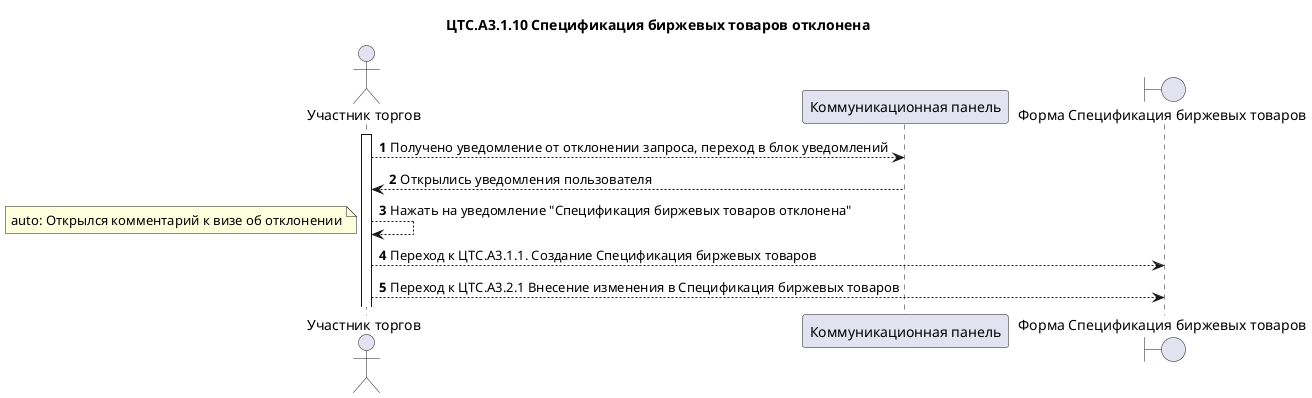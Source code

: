 @startuml "ЦТС.А3.1 Допуск товара к торгам"
title "ЦТС.А3.1.10 Спецификация биржевых товаров отклонена"
actor "Участник торгов" as User
participant "Коммуникационная панель" as CommunicationPanel
boundary "Форма Спецификация биржевых товаров" as SpecificationForm

autonumber

activate User
User-->CommunicationPanel: Получено уведомление от отклонении запроса, переход в блок уведомлений

CommunicationPanel-->User: Открылись уведомления пользователя
User-->User: Нажать на уведомление "Спецификация биржевых товаров отклонена"

note left
  auto: Открылся комментарий к визе об отклонении
end note
User-->SpecificationForm: Переход к ЦТС.А3.1.1. Создание Спецификация биржевых товаров
User-->SpecificationForm: Переход к ЦТС.А3.2.1 Внесение изменения в Спецификация биржевых товаров

@enduml